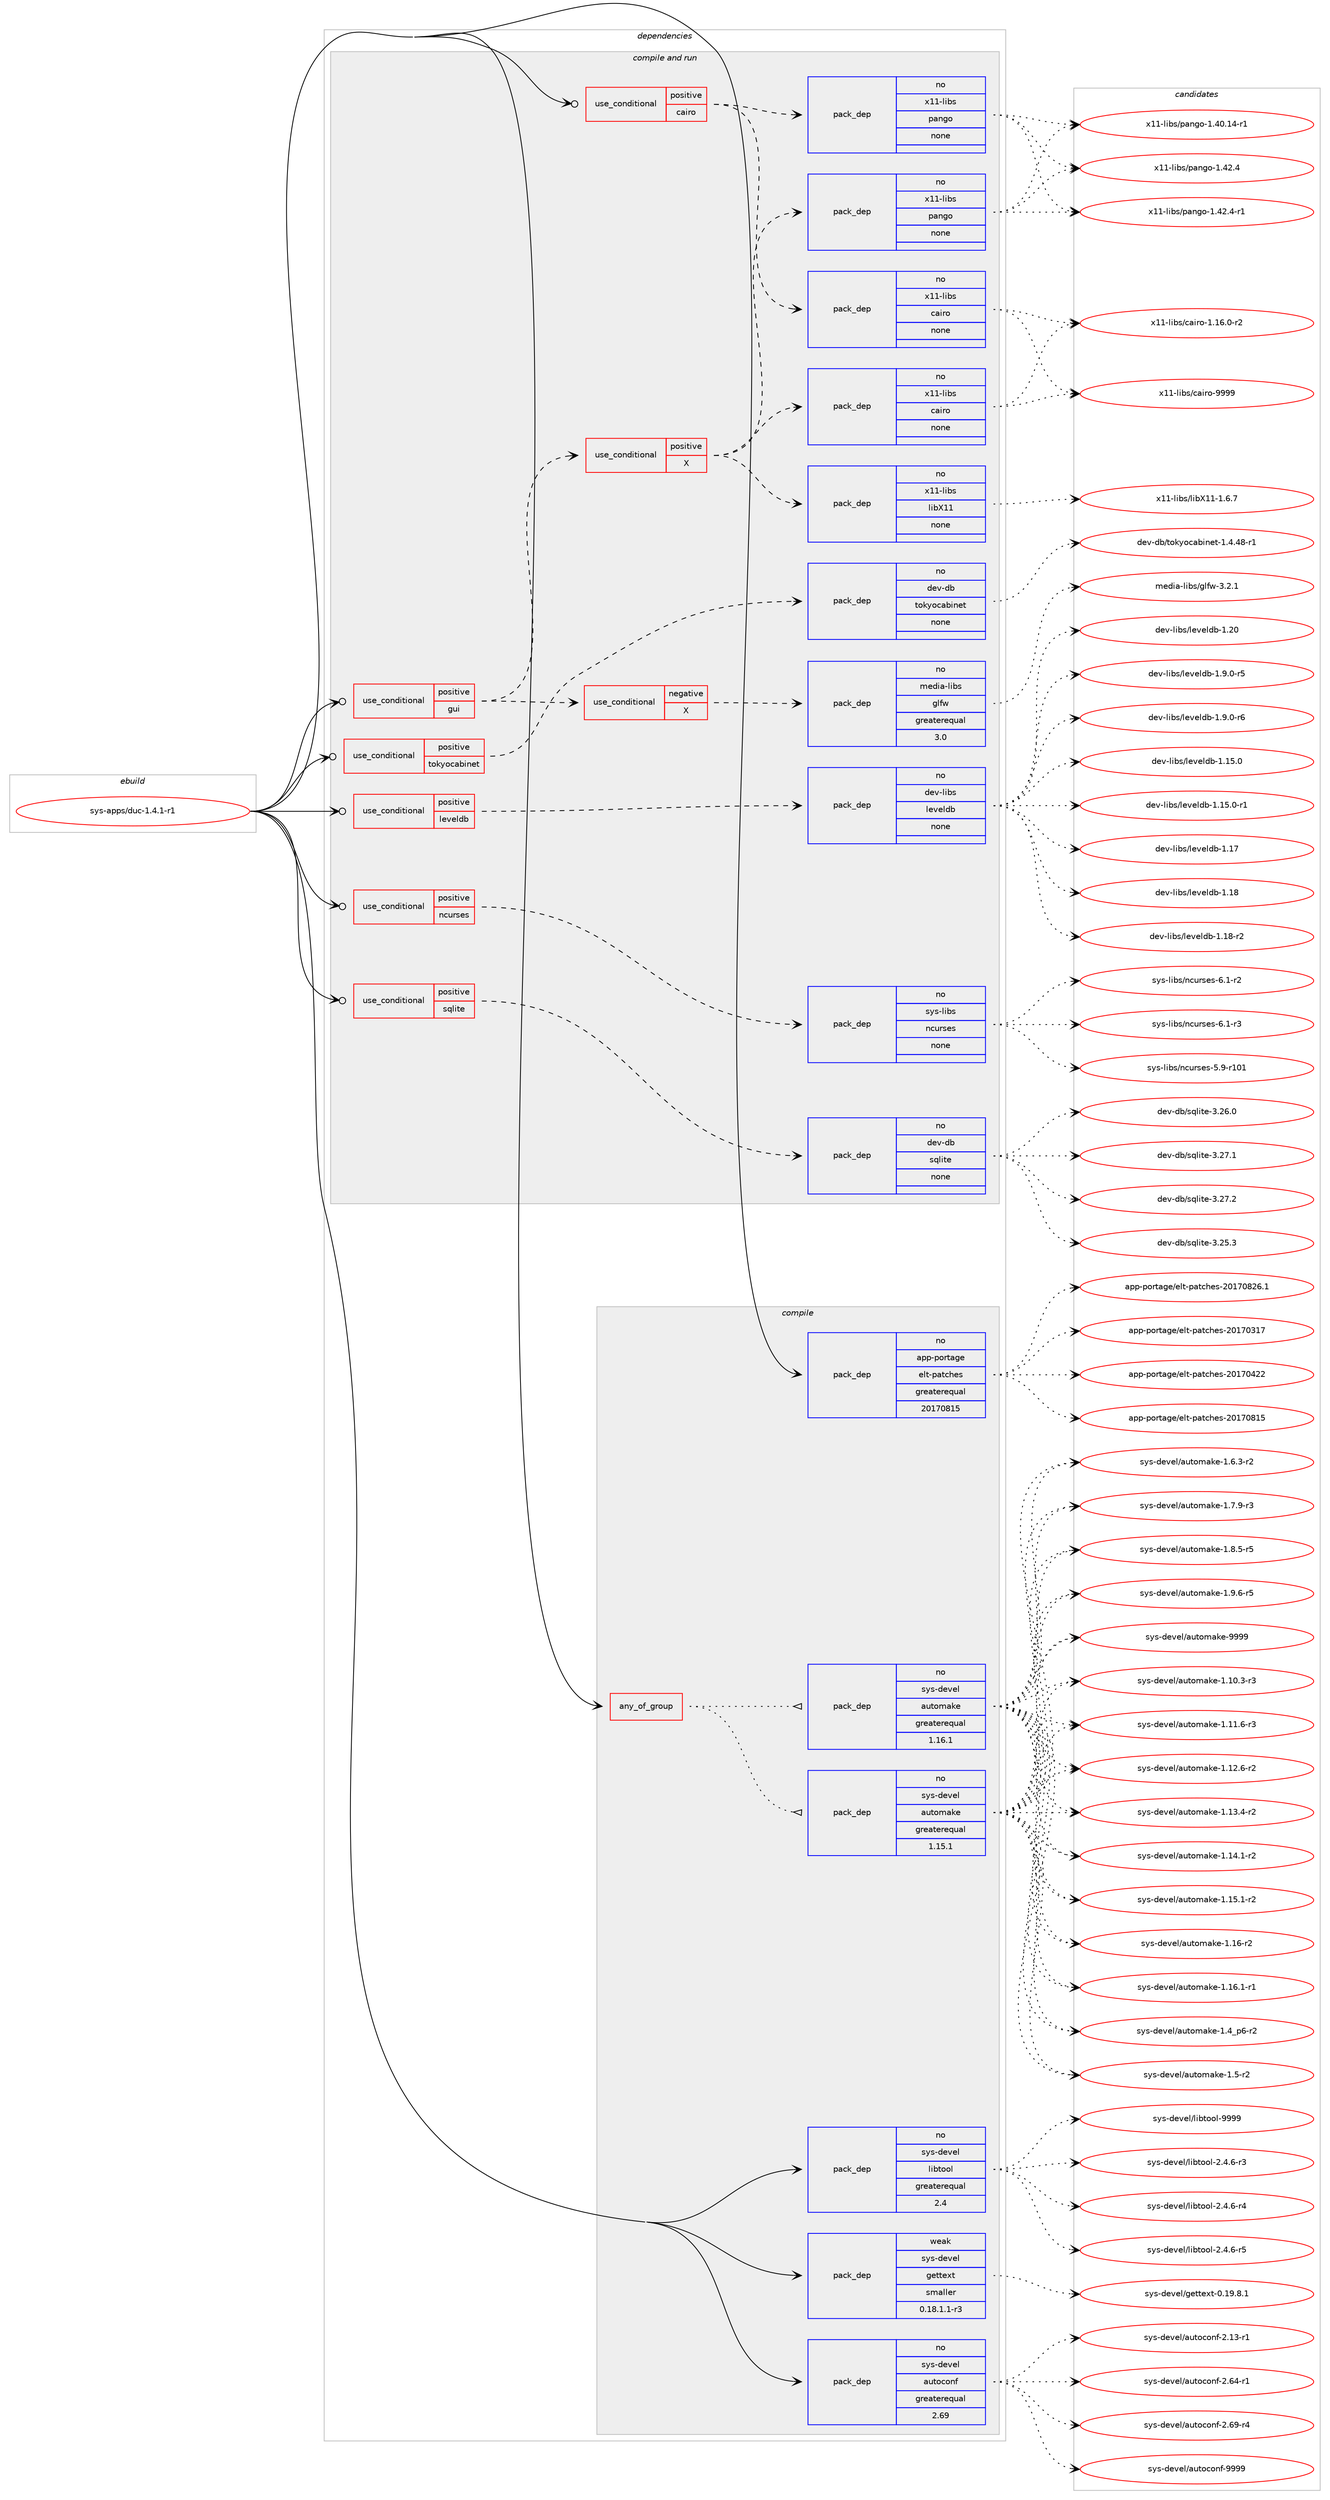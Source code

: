 digraph prolog {

# *************
# Graph options
# *************

newrank=true;
concentrate=true;
compound=true;
graph [rankdir=LR,fontname=Helvetica,fontsize=10,ranksep=1.5];#, ranksep=2.5, nodesep=0.2];
edge  [arrowhead=vee];
node  [fontname=Helvetica,fontsize=10];

# **********
# The ebuild
# **********

subgraph cluster_leftcol {
color=gray;
rank=same;
label=<<i>ebuild</i>>;
id [label="sys-apps/duc-1.4.1-r1", color=red, width=4, href="../sys-apps/duc-1.4.1-r1.svg"];
}

# ****************
# The dependencies
# ****************

subgraph cluster_midcol {
color=gray;
label=<<i>dependencies</i>>;
subgraph cluster_compile {
fillcolor="#eeeeee";
style=filled;
label=<<i>compile</i>>;
subgraph any27089 {
dependency1710166 [label=<<TABLE BORDER="0" CELLBORDER="1" CELLSPACING="0" CELLPADDING="4"><TR><TD CELLPADDING="10">any_of_group</TD></TR></TABLE>>, shape=none, color=red];subgraph pack1226425 {
dependency1710167 [label=<<TABLE BORDER="0" CELLBORDER="1" CELLSPACING="0" CELLPADDING="4" WIDTH="220"><TR><TD ROWSPAN="6" CELLPADDING="30">pack_dep</TD></TR><TR><TD WIDTH="110">no</TD></TR><TR><TD>sys-devel</TD></TR><TR><TD>automake</TD></TR><TR><TD>greaterequal</TD></TR><TR><TD>1.16.1</TD></TR></TABLE>>, shape=none, color=blue];
}
dependency1710166:e -> dependency1710167:w [weight=20,style="dotted",arrowhead="oinv"];
subgraph pack1226426 {
dependency1710168 [label=<<TABLE BORDER="0" CELLBORDER="1" CELLSPACING="0" CELLPADDING="4" WIDTH="220"><TR><TD ROWSPAN="6" CELLPADDING="30">pack_dep</TD></TR><TR><TD WIDTH="110">no</TD></TR><TR><TD>sys-devel</TD></TR><TR><TD>automake</TD></TR><TR><TD>greaterequal</TD></TR><TR><TD>1.15.1</TD></TR></TABLE>>, shape=none, color=blue];
}
dependency1710166:e -> dependency1710168:w [weight=20,style="dotted",arrowhead="oinv"];
}
id:e -> dependency1710166:w [weight=20,style="solid",arrowhead="vee"];
subgraph pack1226427 {
dependency1710169 [label=<<TABLE BORDER="0" CELLBORDER="1" CELLSPACING="0" CELLPADDING="4" WIDTH="220"><TR><TD ROWSPAN="6" CELLPADDING="30">pack_dep</TD></TR><TR><TD WIDTH="110">no</TD></TR><TR><TD>app-portage</TD></TR><TR><TD>elt-patches</TD></TR><TR><TD>greaterequal</TD></TR><TR><TD>20170815</TD></TR></TABLE>>, shape=none, color=blue];
}
id:e -> dependency1710169:w [weight=20,style="solid",arrowhead="vee"];
subgraph pack1226428 {
dependency1710170 [label=<<TABLE BORDER="0" CELLBORDER="1" CELLSPACING="0" CELLPADDING="4" WIDTH="220"><TR><TD ROWSPAN="6" CELLPADDING="30">pack_dep</TD></TR><TR><TD WIDTH="110">no</TD></TR><TR><TD>sys-devel</TD></TR><TR><TD>autoconf</TD></TR><TR><TD>greaterequal</TD></TR><TR><TD>2.69</TD></TR></TABLE>>, shape=none, color=blue];
}
id:e -> dependency1710170:w [weight=20,style="solid",arrowhead="vee"];
subgraph pack1226429 {
dependency1710171 [label=<<TABLE BORDER="0" CELLBORDER="1" CELLSPACING="0" CELLPADDING="4" WIDTH="220"><TR><TD ROWSPAN="6" CELLPADDING="30">pack_dep</TD></TR><TR><TD WIDTH="110">no</TD></TR><TR><TD>sys-devel</TD></TR><TR><TD>libtool</TD></TR><TR><TD>greaterequal</TD></TR><TR><TD>2.4</TD></TR></TABLE>>, shape=none, color=blue];
}
id:e -> dependency1710171:w [weight=20,style="solid",arrowhead="vee"];
subgraph pack1226430 {
dependency1710172 [label=<<TABLE BORDER="0" CELLBORDER="1" CELLSPACING="0" CELLPADDING="4" WIDTH="220"><TR><TD ROWSPAN="6" CELLPADDING="30">pack_dep</TD></TR><TR><TD WIDTH="110">weak</TD></TR><TR><TD>sys-devel</TD></TR><TR><TD>gettext</TD></TR><TR><TD>smaller</TD></TR><TR><TD>0.18.1.1-r3</TD></TR></TABLE>>, shape=none, color=blue];
}
id:e -> dependency1710172:w [weight=20,style="solid",arrowhead="vee"];
}
subgraph cluster_compileandrun {
fillcolor="#eeeeee";
style=filled;
label=<<i>compile and run</i>>;
subgraph cond455788 {
dependency1710173 [label=<<TABLE BORDER="0" CELLBORDER="1" CELLSPACING="0" CELLPADDING="4"><TR><TD ROWSPAN="3" CELLPADDING="10">use_conditional</TD></TR><TR><TD>positive</TD></TR><TR><TD>cairo</TD></TR></TABLE>>, shape=none, color=red];
subgraph pack1226431 {
dependency1710174 [label=<<TABLE BORDER="0" CELLBORDER="1" CELLSPACING="0" CELLPADDING="4" WIDTH="220"><TR><TD ROWSPAN="6" CELLPADDING="30">pack_dep</TD></TR><TR><TD WIDTH="110">no</TD></TR><TR><TD>x11-libs</TD></TR><TR><TD>cairo</TD></TR><TR><TD>none</TD></TR><TR><TD></TD></TR></TABLE>>, shape=none, color=blue];
}
dependency1710173:e -> dependency1710174:w [weight=20,style="dashed",arrowhead="vee"];
subgraph pack1226432 {
dependency1710175 [label=<<TABLE BORDER="0" CELLBORDER="1" CELLSPACING="0" CELLPADDING="4" WIDTH="220"><TR><TD ROWSPAN="6" CELLPADDING="30">pack_dep</TD></TR><TR><TD WIDTH="110">no</TD></TR><TR><TD>x11-libs</TD></TR><TR><TD>pango</TD></TR><TR><TD>none</TD></TR><TR><TD></TD></TR></TABLE>>, shape=none, color=blue];
}
dependency1710173:e -> dependency1710175:w [weight=20,style="dashed",arrowhead="vee"];
}
id:e -> dependency1710173:w [weight=20,style="solid",arrowhead="odotvee"];
subgraph cond455789 {
dependency1710176 [label=<<TABLE BORDER="0" CELLBORDER="1" CELLSPACING="0" CELLPADDING="4"><TR><TD ROWSPAN="3" CELLPADDING="10">use_conditional</TD></TR><TR><TD>positive</TD></TR><TR><TD>gui</TD></TR></TABLE>>, shape=none, color=red];
subgraph cond455790 {
dependency1710177 [label=<<TABLE BORDER="0" CELLBORDER="1" CELLSPACING="0" CELLPADDING="4"><TR><TD ROWSPAN="3" CELLPADDING="10">use_conditional</TD></TR><TR><TD>positive</TD></TR><TR><TD>X</TD></TR></TABLE>>, shape=none, color=red];
subgraph pack1226433 {
dependency1710178 [label=<<TABLE BORDER="0" CELLBORDER="1" CELLSPACING="0" CELLPADDING="4" WIDTH="220"><TR><TD ROWSPAN="6" CELLPADDING="30">pack_dep</TD></TR><TR><TD WIDTH="110">no</TD></TR><TR><TD>x11-libs</TD></TR><TR><TD>cairo</TD></TR><TR><TD>none</TD></TR><TR><TD></TD></TR></TABLE>>, shape=none, color=blue];
}
dependency1710177:e -> dependency1710178:w [weight=20,style="dashed",arrowhead="vee"];
subgraph pack1226434 {
dependency1710179 [label=<<TABLE BORDER="0" CELLBORDER="1" CELLSPACING="0" CELLPADDING="4" WIDTH="220"><TR><TD ROWSPAN="6" CELLPADDING="30">pack_dep</TD></TR><TR><TD WIDTH="110">no</TD></TR><TR><TD>x11-libs</TD></TR><TR><TD>libX11</TD></TR><TR><TD>none</TD></TR><TR><TD></TD></TR></TABLE>>, shape=none, color=blue];
}
dependency1710177:e -> dependency1710179:w [weight=20,style="dashed",arrowhead="vee"];
subgraph pack1226435 {
dependency1710180 [label=<<TABLE BORDER="0" CELLBORDER="1" CELLSPACING="0" CELLPADDING="4" WIDTH="220"><TR><TD ROWSPAN="6" CELLPADDING="30">pack_dep</TD></TR><TR><TD WIDTH="110">no</TD></TR><TR><TD>x11-libs</TD></TR><TR><TD>pango</TD></TR><TR><TD>none</TD></TR><TR><TD></TD></TR></TABLE>>, shape=none, color=blue];
}
dependency1710177:e -> dependency1710180:w [weight=20,style="dashed",arrowhead="vee"];
}
dependency1710176:e -> dependency1710177:w [weight=20,style="dashed",arrowhead="vee"];
subgraph cond455791 {
dependency1710181 [label=<<TABLE BORDER="0" CELLBORDER="1" CELLSPACING="0" CELLPADDING="4"><TR><TD ROWSPAN="3" CELLPADDING="10">use_conditional</TD></TR><TR><TD>negative</TD></TR><TR><TD>X</TD></TR></TABLE>>, shape=none, color=red];
subgraph pack1226436 {
dependency1710182 [label=<<TABLE BORDER="0" CELLBORDER="1" CELLSPACING="0" CELLPADDING="4" WIDTH="220"><TR><TD ROWSPAN="6" CELLPADDING="30">pack_dep</TD></TR><TR><TD WIDTH="110">no</TD></TR><TR><TD>media-libs</TD></TR><TR><TD>glfw</TD></TR><TR><TD>greaterequal</TD></TR><TR><TD>3.0</TD></TR></TABLE>>, shape=none, color=blue];
}
dependency1710181:e -> dependency1710182:w [weight=20,style="dashed",arrowhead="vee"];
}
dependency1710176:e -> dependency1710181:w [weight=20,style="dashed",arrowhead="vee"];
}
id:e -> dependency1710176:w [weight=20,style="solid",arrowhead="odotvee"];
subgraph cond455792 {
dependency1710183 [label=<<TABLE BORDER="0" CELLBORDER="1" CELLSPACING="0" CELLPADDING="4"><TR><TD ROWSPAN="3" CELLPADDING="10">use_conditional</TD></TR><TR><TD>positive</TD></TR><TR><TD>leveldb</TD></TR></TABLE>>, shape=none, color=red];
subgraph pack1226437 {
dependency1710184 [label=<<TABLE BORDER="0" CELLBORDER="1" CELLSPACING="0" CELLPADDING="4" WIDTH="220"><TR><TD ROWSPAN="6" CELLPADDING="30">pack_dep</TD></TR><TR><TD WIDTH="110">no</TD></TR><TR><TD>dev-libs</TD></TR><TR><TD>leveldb</TD></TR><TR><TD>none</TD></TR><TR><TD></TD></TR></TABLE>>, shape=none, color=blue];
}
dependency1710183:e -> dependency1710184:w [weight=20,style="dashed",arrowhead="vee"];
}
id:e -> dependency1710183:w [weight=20,style="solid",arrowhead="odotvee"];
subgraph cond455793 {
dependency1710185 [label=<<TABLE BORDER="0" CELLBORDER="1" CELLSPACING="0" CELLPADDING="4"><TR><TD ROWSPAN="3" CELLPADDING="10">use_conditional</TD></TR><TR><TD>positive</TD></TR><TR><TD>ncurses</TD></TR></TABLE>>, shape=none, color=red];
subgraph pack1226438 {
dependency1710186 [label=<<TABLE BORDER="0" CELLBORDER="1" CELLSPACING="0" CELLPADDING="4" WIDTH="220"><TR><TD ROWSPAN="6" CELLPADDING="30">pack_dep</TD></TR><TR><TD WIDTH="110">no</TD></TR><TR><TD>sys-libs</TD></TR><TR><TD>ncurses</TD></TR><TR><TD>none</TD></TR><TR><TD></TD></TR></TABLE>>, shape=none, color=blue];
}
dependency1710185:e -> dependency1710186:w [weight=20,style="dashed",arrowhead="vee"];
}
id:e -> dependency1710185:w [weight=20,style="solid",arrowhead="odotvee"];
subgraph cond455794 {
dependency1710187 [label=<<TABLE BORDER="0" CELLBORDER="1" CELLSPACING="0" CELLPADDING="4"><TR><TD ROWSPAN="3" CELLPADDING="10">use_conditional</TD></TR><TR><TD>positive</TD></TR><TR><TD>sqlite</TD></TR></TABLE>>, shape=none, color=red];
subgraph pack1226439 {
dependency1710188 [label=<<TABLE BORDER="0" CELLBORDER="1" CELLSPACING="0" CELLPADDING="4" WIDTH="220"><TR><TD ROWSPAN="6" CELLPADDING="30">pack_dep</TD></TR><TR><TD WIDTH="110">no</TD></TR><TR><TD>dev-db</TD></TR><TR><TD>sqlite</TD></TR><TR><TD>none</TD></TR><TR><TD></TD></TR></TABLE>>, shape=none, color=blue];
}
dependency1710187:e -> dependency1710188:w [weight=20,style="dashed",arrowhead="vee"];
}
id:e -> dependency1710187:w [weight=20,style="solid",arrowhead="odotvee"];
subgraph cond455795 {
dependency1710189 [label=<<TABLE BORDER="0" CELLBORDER="1" CELLSPACING="0" CELLPADDING="4"><TR><TD ROWSPAN="3" CELLPADDING="10">use_conditional</TD></TR><TR><TD>positive</TD></TR><TR><TD>tokyocabinet</TD></TR></TABLE>>, shape=none, color=red];
subgraph pack1226440 {
dependency1710190 [label=<<TABLE BORDER="0" CELLBORDER="1" CELLSPACING="0" CELLPADDING="4" WIDTH="220"><TR><TD ROWSPAN="6" CELLPADDING="30">pack_dep</TD></TR><TR><TD WIDTH="110">no</TD></TR><TR><TD>dev-db</TD></TR><TR><TD>tokyocabinet</TD></TR><TR><TD>none</TD></TR><TR><TD></TD></TR></TABLE>>, shape=none, color=blue];
}
dependency1710189:e -> dependency1710190:w [weight=20,style="dashed",arrowhead="vee"];
}
id:e -> dependency1710189:w [weight=20,style="solid",arrowhead="odotvee"];
}
subgraph cluster_run {
fillcolor="#eeeeee";
style=filled;
label=<<i>run</i>>;
}
}

# **************
# The candidates
# **************

subgraph cluster_choices {
rank=same;
color=gray;
label=<<i>candidates</i>>;

subgraph choice1226425 {
color=black;
nodesep=1;
choice11512111545100101118101108479711711611110997107101454946494846514511451 [label="sys-devel/automake-1.10.3-r3", color=red, width=4,href="../sys-devel/automake-1.10.3-r3.svg"];
choice11512111545100101118101108479711711611110997107101454946494946544511451 [label="sys-devel/automake-1.11.6-r3", color=red, width=4,href="../sys-devel/automake-1.11.6-r3.svg"];
choice11512111545100101118101108479711711611110997107101454946495046544511450 [label="sys-devel/automake-1.12.6-r2", color=red, width=4,href="../sys-devel/automake-1.12.6-r2.svg"];
choice11512111545100101118101108479711711611110997107101454946495146524511450 [label="sys-devel/automake-1.13.4-r2", color=red, width=4,href="../sys-devel/automake-1.13.4-r2.svg"];
choice11512111545100101118101108479711711611110997107101454946495246494511450 [label="sys-devel/automake-1.14.1-r2", color=red, width=4,href="../sys-devel/automake-1.14.1-r2.svg"];
choice11512111545100101118101108479711711611110997107101454946495346494511450 [label="sys-devel/automake-1.15.1-r2", color=red, width=4,href="../sys-devel/automake-1.15.1-r2.svg"];
choice1151211154510010111810110847971171161111099710710145494649544511450 [label="sys-devel/automake-1.16-r2", color=red, width=4,href="../sys-devel/automake-1.16-r2.svg"];
choice11512111545100101118101108479711711611110997107101454946495446494511449 [label="sys-devel/automake-1.16.1-r1", color=red, width=4,href="../sys-devel/automake-1.16.1-r1.svg"];
choice115121115451001011181011084797117116111109971071014549465295112544511450 [label="sys-devel/automake-1.4_p6-r2", color=red, width=4,href="../sys-devel/automake-1.4_p6-r2.svg"];
choice11512111545100101118101108479711711611110997107101454946534511450 [label="sys-devel/automake-1.5-r2", color=red, width=4,href="../sys-devel/automake-1.5-r2.svg"];
choice115121115451001011181011084797117116111109971071014549465446514511450 [label="sys-devel/automake-1.6.3-r2", color=red, width=4,href="../sys-devel/automake-1.6.3-r2.svg"];
choice115121115451001011181011084797117116111109971071014549465546574511451 [label="sys-devel/automake-1.7.9-r3", color=red, width=4,href="../sys-devel/automake-1.7.9-r3.svg"];
choice115121115451001011181011084797117116111109971071014549465646534511453 [label="sys-devel/automake-1.8.5-r5", color=red, width=4,href="../sys-devel/automake-1.8.5-r5.svg"];
choice115121115451001011181011084797117116111109971071014549465746544511453 [label="sys-devel/automake-1.9.6-r5", color=red, width=4,href="../sys-devel/automake-1.9.6-r5.svg"];
choice115121115451001011181011084797117116111109971071014557575757 [label="sys-devel/automake-9999", color=red, width=4,href="../sys-devel/automake-9999.svg"];
dependency1710167:e -> choice11512111545100101118101108479711711611110997107101454946494846514511451:w [style=dotted,weight="100"];
dependency1710167:e -> choice11512111545100101118101108479711711611110997107101454946494946544511451:w [style=dotted,weight="100"];
dependency1710167:e -> choice11512111545100101118101108479711711611110997107101454946495046544511450:w [style=dotted,weight="100"];
dependency1710167:e -> choice11512111545100101118101108479711711611110997107101454946495146524511450:w [style=dotted,weight="100"];
dependency1710167:e -> choice11512111545100101118101108479711711611110997107101454946495246494511450:w [style=dotted,weight="100"];
dependency1710167:e -> choice11512111545100101118101108479711711611110997107101454946495346494511450:w [style=dotted,weight="100"];
dependency1710167:e -> choice1151211154510010111810110847971171161111099710710145494649544511450:w [style=dotted,weight="100"];
dependency1710167:e -> choice11512111545100101118101108479711711611110997107101454946495446494511449:w [style=dotted,weight="100"];
dependency1710167:e -> choice115121115451001011181011084797117116111109971071014549465295112544511450:w [style=dotted,weight="100"];
dependency1710167:e -> choice11512111545100101118101108479711711611110997107101454946534511450:w [style=dotted,weight="100"];
dependency1710167:e -> choice115121115451001011181011084797117116111109971071014549465446514511450:w [style=dotted,weight="100"];
dependency1710167:e -> choice115121115451001011181011084797117116111109971071014549465546574511451:w [style=dotted,weight="100"];
dependency1710167:e -> choice115121115451001011181011084797117116111109971071014549465646534511453:w [style=dotted,weight="100"];
dependency1710167:e -> choice115121115451001011181011084797117116111109971071014549465746544511453:w [style=dotted,weight="100"];
dependency1710167:e -> choice115121115451001011181011084797117116111109971071014557575757:w [style=dotted,weight="100"];
}
subgraph choice1226426 {
color=black;
nodesep=1;
choice11512111545100101118101108479711711611110997107101454946494846514511451 [label="sys-devel/automake-1.10.3-r3", color=red, width=4,href="../sys-devel/automake-1.10.3-r3.svg"];
choice11512111545100101118101108479711711611110997107101454946494946544511451 [label="sys-devel/automake-1.11.6-r3", color=red, width=4,href="../sys-devel/automake-1.11.6-r3.svg"];
choice11512111545100101118101108479711711611110997107101454946495046544511450 [label="sys-devel/automake-1.12.6-r2", color=red, width=4,href="../sys-devel/automake-1.12.6-r2.svg"];
choice11512111545100101118101108479711711611110997107101454946495146524511450 [label="sys-devel/automake-1.13.4-r2", color=red, width=4,href="../sys-devel/automake-1.13.4-r2.svg"];
choice11512111545100101118101108479711711611110997107101454946495246494511450 [label="sys-devel/automake-1.14.1-r2", color=red, width=4,href="../sys-devel/automake-1.14.1-r2.svg"];
choice11512111545100101118101108479711711611110997107101454946495346494511450 [label="sys-devel/automake-1.15.1-r2", color=red, width=4,href="../sys-devel/automake-1.15.1-r2.svg"];
choice1151211154510010111810110847971171161111099710710145494649544511450 [label="sys-devel/automake-1.16-r2", color=red, width=4,href="../sys-devel/automake-1.16-r2.svg"];
choice11512111545100101118101108479711711611110997107101454946495446494511449 [label="sys-devel/automake-1.16.1-r1", color=red, width=4,href="../sys-devel/automake-1.16.1-r1.svg"];
choice115121115451001011181011084797117116111109971071014549465295112544511450 [label="sys-devel/automake-1.4_p6-r2", color=red, width=4,href="../sys-devel/automake-1.4_p6-r2.svg"];
choice11512111545100101118101108479711711611110997107101454946534511450 [label="sys-devel/automake-1.5-r2", color=red, width=4,href="../sys-devel/automake-1.5-r2.svg"];
choice115121115451001011181011084797117116111109971071014549465446514511450 [label="sys-devel/automake-1.6.3-r2", color=red, width=4,href="../sys-devel/automake-1.6.3-r2.svg"];
choice115121115451001011181011084797117116111109971071014549465546574511451 [label="sys-devel/automake-1.7.9-r3", color=red, width=4,href="../sys-devel/automake-1.7.9-r3.svg"];
choice115121115451001011181011084797117116111109971071014549465646534511453 [label="sys-devel/automake-1.8.5-r5", color=red, width=4,href="../sys-devel/automake-1.8.5-r5.svg"];
choice115121115451001011181011084797117116111109971071014549465746544511453 [label="sys-devel/automake-1.9.6-r5", color=red, width=4,href="../sys-devel/automake-1.9.6-r5.svg"];
choice115121115451001011181011084797117116111109971071014557575757 [label="sys-devel/automake-9999", color=red, width=4,href="../sys-devel/automake-9999.svg"];
dependency1710168:e -> choice11512111545100101118101108479711711611110997107101454946494846514511451:w [style=dotted,weight="100"];
dependency1710168:e -> choice11512111545100101118101108479711711611110997107101454946494946544511451:w [style=dotted,weight="100"];
dependency1710168:e -> choice11512111545100101118101108479711711611110997107101454946495046544511450:w [style=dotted,weight="100"];
dependency1710168:e -> choice11512111545100101118101108479711711611110997107101454946495146524511450:w [style=dotted,weight="100"];
dependency1710168:e -> choice11512111545100101118101108479711711611110997107101454946495246494511450:w [style=dotted,weight="100"];
dependency1710168:e -> choice11512111545100101118101108479711711611110997107101454946495346494511450:w [style=dotted,weight="100"];
dependency1710168:e -> choice1151211154510010111810110847971171161111099710710145494649544511450:w [style=dotted,weight="100"];
dependency1710168:e -> choice11512111545100101118101108479711711611110997107101454946495446494511449:w [style=dotted,weight="100"];
dependency1710168:e -> choice115121115451001011181011084797117116111109971071014549465295112544511450:w [style=dotted,weight="100"];
dependency1710168:e -> choice11512111545100101118101108479711711611110997107101454946534511450:w [style=dotted,weight="100"];
dependency1710168:e -> choice115121115451001011181011084797117116111109971071014549465446514511450:w [style=dotted,weight="100"];
dependency1710168:e -> choice115121115451001011181011084797117116111109971071014549465546574511451:w [style=dotted,weight="100"];
dependency1710168:e -> choice115121115451001011181011084797117116111109971071014549465646534511453:w [style=dotted,weight="100"];
dependency1710168:e -> choice115121115451001011181011084797117116111109971071014549465746544511453:w [style=dotted,weight="100"];
dependency1710168:e -> choice115121115451001011181011084797117116111109971071014557575757:w [style=dotted,weight="100"];
}
subgraph choice1226427 {
color=black;
nodesep=1;
choice97112112451121111141169710310147101108116451129711699104101115455048495548514955 [label="app-portage/elt-patches-20170317", color=red, width=4,href="../app-portage/elt-patches-20170317.svg"];
choice97112112451121111141169710310147101108116451129711699104101115455048495548525050 [label="app-portage/elt-patches-20170422", color=red, width=4,href="../app-portage/elt-patches-20170422.svg"];
choice97112112451121111141169710310147101108116451129711699104101115455048495548564953 [label="app-portage/elt-patches-20170815", color=red, width=4,href="../app-portage/elt-patches-20170815.svg"];
choice971121124511211111411697103101471011081164511297116991041011154550484955485650544649 [label="app-portage/elt-patches-20170826.1", color=red, width=4,href="../app-portage/elt-patches-20170826.1.svg"];
dependency1710169:e -> choice97112112451121111141169710310147101108116451129711699104101115455048495548514955:w [style=dotted,weight="100"];
dependency1710169:e -> choice97112112451121111141169710310147101108116451129711699104101115455048495548525050:w [style=dotted,weight="100"];
dependency1710169:e -> choice97112112451121111141169710310147101108116451129711699104101115455048495548564953:w [style=dotted,weight="100"];
dependency1710169:e -> choice971121124511211111411697103101471011081164511297116991041011154550484955485650544649:w [style=dotted,weight="100"];
}
subgraph choice1226428 {
color=black;
nodesep=1;
choice1151211154510010111810110847971171161119911111010245504649514511449 [label="sys-devel/autoconf-2.13-r1", color=red, width=4,href="../sys-devel/autoconf-2.13-r1.svg"];
choice1151211154510010111810110847971171161119911111010245504654524511449 [label="sys-devel/autoconf-2.64-r1", color=red, width=4,href="../sys-devel/autoconf-2.64-r1.svg"];
choice1151211154510010111810110847971171161119911111010245504654574511452 [label="sys-devel/autoconf-2.69-r4", color=red, width=4,href="../sys-devel/autoconf-2.69-r4.svg"];
choice115121115451001011181011084797117116111991111101024557575757 [label="sys-devel/autoconf-9999", color=red, width=4,href="../sys-devel/autoconf-9999.svg"];
dependency1710170:e -> choice1151211154510010111810110847971171161119911111010245504649514511449:w [style=dotted,weight="100"];
dependency1710170:e -> choice1151211154510010111810110847971171161119911111010245504654524511449:w [style=dotted,weight="100"];
dependency1710170:e -> choice1151211154510010111810110847971171161119911111010245504654574511452:w [style=dotted,weight="100"];
dependency1710170:e -> choice115121115451001011181011084797117116111991111101024557575757:w [style=dotted,weight="100"];
}
subgraph choice1226429 {
color=black;
nodesep=1;
choice1151211154510010111810110847108105981161111111084550465246544511451 [label="sys-devel/libtool-2.4.6-r3", color=red, width=4,href="../sys-devel/libtool-2.4.6-r3.svg"];
choice1151211154510010111810110847108105981161111111084550465246544511452 [label="sys-devel/libtool-2.4.6-r4", color=red, width=4,href="../sys-devel/libtool-2.4.6-r4.svg"];
choice1151211154510010111810110847108105981161111111084550465246544511453 [label="sys-devel/libtool-2.4.6-r5", color=red, width=4,href="../sys-devel/libtool-2.4.6-r5.svg"];
choice1151211154510010111810110847108105981161111111084557575757 [label="sys-devel/libtool-9999", color=red, width=4,href="../sys-devel/libtool-9999.svg"];
dependency1710171:e -> choice1151211154510010111810110847108105981161111111084550465246544511451:w [style=dotted,weight="100"];
dependency1710171:e -> choice1151211154510010111810110847108105981161111111084550465246544511452:w [style=dotted,weight="100"];
dependency1710171:e -> choice1151211154510010111810110847108105981161111111084550465246544511453:w [style=dotted,weight="100"];
dependency1710171:e -> choice1151211154510010111810110847108105981161111111084557575757:w [style=dotted,weight="100"];
}
subgraph choice1226430 {
color=black;
nodesep=1;
choice1151211154510010111810110847103101116116101120116454846495746564649 [label="sys-devel/gettext-0.19.8.1", color=red, width=4,href="../sys-devel/gettext-0.19.8.1.svg"];
dependency1710172:e -> choice1151211154510010111810110847103101116116101120116454846495746564649:w [style=dotted,weight="100"];
}
subgraph choice1226431 {
color=black;
nodesep=1;
choice12049494510810598115479997105114111454946495446484511450 [label="x11-libs/cairo-1.16.0-r2", color=red, width=4,href="../x11-libs/cairo-1.16.0-r2.svg"];
choice120494945108105981154799971051141114557575757 [label="x11-libs/cairo-9999", color=red, width=4,href="../x11-libs/cairo-9999.svg"];
dependency1710174:e -> choice12049494510810598115479997105114111454946495446484511450:w [style=dotted,weight="100"];
dependency1710174:e -> choice120494945108105981154799971051141114557575757:w [style=dotted,weight="100"];
}
subgraph choice1226432 {
color=black;
nodesep=1;
choice12049494510810598115471129711010311145494652484649524511449 [label="x11-libs/pango-1.40.14-r1", color=red, width=4,href="../x11-libs/pango-1.40.14-r1.svg"];
choice12049494510810598115471129711010311145494652504652 [label="x11-libs/pango-1.42.4", color=red, width=4,href="../x11-libs/pango-1.42.4.svg"];
choice120494945108105981154711297110103111454946525046524511449 [label="x11-libs/pango-1.42.4-r1", color=red, width=4,href="../x11-libs/pango-1.42.4-r1.svg"];
dependency1710175:e -> choice12049494510810598115471129711010311145494652484649524511449:w [style=dotted,weight="100"];
dependency1710175:e -> choice12049494510810598115471129711010311145494652504652:w [style=dotted,weight="100"];
dependency1710175:e -> choice120494945108105981154711297110103111454946525046524511449:w [style=dotted,weight="100"];
}
subgraph choice1226433 {
color=black;
nodesep=1;
choice12049494510810598115479997105114111454946495446484511450 [label="x11-libs/cairo-1.16.0-r2", color=red, width=4,href="../x11-libs/cairo-1.16.0-r2.svg"];
choice120494945108105981154799971051141114557575757 [label="x11-libs/cairo-9999", color=red, width=4,href="../x11-libs/cairo-9999.svg"];
dependency1710178:e -> choice12049494510810598115479997105114111454946495446484511450:w [style=dotted,weight="100"];
dependency1710178:e -> choice120494945108105981154799971051141114557575757:w [style=dotted,weight="100"];
}
subgraph choice1226434 {
color=black;
nodesep=1;
choice120494945108105981154710810598884949454946544655 [label="x11-libs/libX11-1.6.7", color=red, width=4,href="../x11-libs/libX11-1.6.7.svg"];
dependency1710179:e -> choice120494945108105981154710810598884949454946544655:w [style=dotted,weight="100"];
}
subgraph choice1226435 {
color=black;
nodesep=1;
choice12049494510810598115471129711010311145494652484649524511449 [label="x11-libs/pango-1.40.14-r1", color=red, width=4,href="../x11-libs/pango-1.40.14-r1.svg"];
choice12049494510810598115471129711010311145494652504652 [label="x11-libs/pango-1.42.4", color=red, width=4,href="../x11-libs/pango-1.42.4.svg"];
choice120494945108105981154711297110103111454946525046524511449 [label="x11-libs/pango-1.42.4-r1", color=red, width=4,href="../x11-libs/pango-1.42.4-r1.svg"];
dependency1710180:e -> choice12049494510810598115471129711010311145494652484649524511449:w [style=dotted,weight="100"];
dependency1710180:e -> choice12049494510810598115471129711010311145494652504652:w [style=dotted,weight="100"];
dependency1710180:e -> choice120494945108105981154711297110103111454946525046524511449:w [style=dotted,weight="100"];
}
subgraph choice1226436 {
color=black;
nodesep=1;
choice10910110010597451081059811547103108102119455146504649 [label="media-libs/glfw-3.2.1", color=red, width=4,href="../media-libs/glfw-3.2.1.svg"];
dependency1710182:e -> choice10910110010597451081059811547103108102119455146504649:w [style=dotted,weight="100"];
}
subgraph choice1226437 {
color=black;
nodesep=1;
choice1001011184510810598115471081011181011081009845494649534648 [label="dev-libs/leveldb-1.15.0", color=red, width=4,href="../dev-libs/leveldb-1.15.0.svg"];
choice10010111845108105981154710810111810110810098454946495346484511449 [label="dev-libs/leveldb-1.15.0-r1", color=red, width=4,href="../dev-libs/leveldb-1.15.0-r1.svg"];
choice100101118451081059811547108101118101108100984549464955 [label="dev-libs/leveldb-1.17", color=red, width=4,href="../dev-libs/leveldb-1.17.svg"];
choice100101118451081059811547108101118101108100984549464956 [label="dev-libs/leveldb-1.18", color=red, width=4,href="../dev-libs/leveldb-1.18.svg"];
choice1001011184510810598115471081011181011081009845494649564511450 [label="dev-libs/leveldb-1.18-r2", color=red, width=4,href="../dev-libs/leveldb-1.18-r2.svg"];
choice100101118451081059811547108101118101108100984549465048 [label="dev-libs/leveldb-1.20", color=red, width=4,href="../dev-libs/leveldb-1.20.svg"];
choice100101118451081059811547108101118101108100984549465746484511453 [label="dev-libs/leveldb-1.9.0-r5", color=red, width=4,href="../dev-libs/leveldb-1.9.0-r5.svg"];
choice100101118451081059811547108101118101108100984549465746484511454 [label="dev-libs/leveldb-1.9.0-r6", color=red, width=4,href="../dev-libs/leveldb-1.9.0-r6.svg"];
dependency1710184:e -> choice1001011184510810598115471081011181011081009845494649534648:w [style=dotted,weight="100"];
dependency1710184:e -> choice10010111845108105981154710810111810110810098454946495346484511449:w [style=dotted,weight="100"];
dependency1710184:e -> choice100101118451081059811547108101118101108100984549464955:w [style=dotted,weight="100"];
dependency1710184:e -> choice100101118451081059811547108101118101108100984549464956:w [style=dotted,weight="100"];
dependency1710184:e -> choice1001011184510810598115471081011181011081009845494649564511450:w [style=dotted,weight="100"];
dependency1710184:e -> choice100101118451081059811547108101118101108100984549465048:w [style=dotted,weight="100"];
dependency1710184:e -> choice100101118451081059811547108101118101108100984549465746484511453:w [style=dotted,weight="100"];
dependency1710184:e -> choice100101118451081059811547108101118101108100984549465746484511454:w [style=dotted,weight="100"];
}
subgraph choice1226438 {
color=black;
nodesep=1;
choice115121115451081059811547110991171141151011154553465745114494849 [label="sys-libs/ncurses-5.9-r101", color=red, width=4,href="../sys-libs/ncurses-5.9-r101.svg"];
choice11512111545108105981154711099117114115101115455446494511450 [label="sys-libs/ncurses-6.1-r2", color=red, width=4,href="../sys-libs/ncurses-6.1-r2.svg"];
choice11512111545108105981154711099117114115101115455446494511451 [label="sys-libs/ncurses-6.1-r3", color=red, width=4,href="../sys-libs/ncurses-6.1-r3.svg"];
dependency1710186:e -> choice115121115451081059811547110991171141151011154553465745114494849:w [style=dotted,weight="100"];
dependency1710186:e -> choice11512111545108105981154711099117114115101115455446494511450:w [style=dotted,weight="100"];
dependency1710186:e -> choice11512111545108105981154711099117114115101115455446494511451:w [style=dotted,weight="100"];
}
subgraph choice1226439 {
color=black;
nodesep=1;
choice10010111845100984711511310810511610145514650534651 [label="dev-db/sqlite-3.25.3", color=red, width=4,href="../dev-db/sqlite-3.25.3.svg"];
choice10010111845100984711511310810511610145514650544648 [label="dev-db/sqlite-3.26.0", color=red, width=4,href="../dev-db/sqlite-3.26.0.svg"];
choice10010111845100984711511310810511610145514650554649 [label="dev-db/sqlite-3.27.1", color=red, width=4,href="../dev-db/sqlite-3.27.1.svg"];
choice10010111845100984711511310810511610145514650554650 [label="dev-db/sqlite-3.27.2", color=red, width=4,href="../dev-db/sqlite-3.27.2.svg"];
dependency1710188:e -> choice10010111845100984711511310810511610145514650534651:w [style=dotted,weight="100"];
dependency1710188:e -> choice10010111845100984711511310810511610145514650544648:w [style=dotted,weight="100"];
dependency1710188:e -> choice10010111845100984711511310810511610145514650554649:w [style=dotted,weight="100"];
dependency1710188:e -> choice10010111845100984711511310810511610145514650554650:w [style=dotted,weight="100"];
}
subgraph choice1226440 {
color=black;
nodesep=1;
choice100101118451009847116111107121111999798105110101116454946524652564511449 [label="dev-db/tokyocabinet-1.4.48-r1", color=red, width=4,href="../dev-db/tokyocabinet-1.4.48-r1.svg"];
dependency1710190:e -> choice100101118451009847116111107121111999798105110101116454946524652564511449:w [style=dotted,weight="100"];
}
}

}

